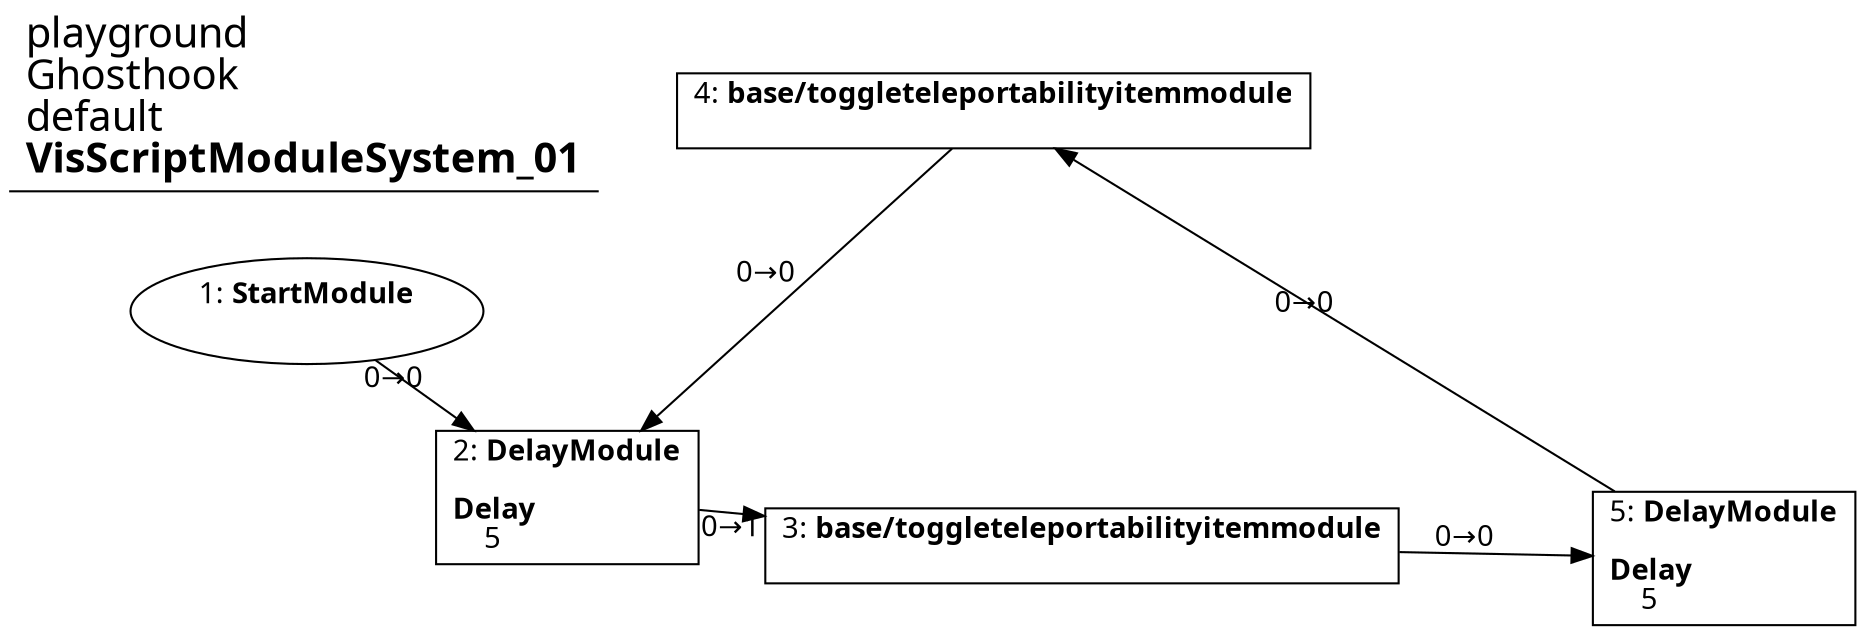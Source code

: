 digraph {
    layout = fdp;
    overlap = prism;
    sep = "+16";
    splines = spline;

    node [ shape = box ];

    graph [ fontname = "Segoe UI" ];
    node [ fontname = "Segoe UI" ];
    edge [ fontname = "Segoe UI" ];

    1 [ label = <1: <b>StartModule</b><br/><br/>> ];
    1 [ shape = oval ]
    1 [ pos = "0.25,-0.011000001!" ];
    1 -> 2 [ label = "0→0" ];

    2 [ label = <2: <b>DelayModule</b><br/><br/><b>Delay</b><br align="left"/>    5<br align="left"/>> ];
    2 [ pos = "0.356,-0.08800001!" ];
    2 -> 3 [ label = "0→1" ];

    3 [ label = <3: <b>base/toggleteleportabilityitemmodule</b><br/><br/>> ];
    3 [ pos = "0.59400004,-0.12100001!" ];
    3 -> 5 [ label = "0→0" ];

    4 [ label = <4: <b>base/toggleteleportabilityitemmodule</b><br/><br/>> ];
    4 [ pos = "0.551,0.059000004!" ];
    4 -> 2 [ label = "0→0" ];

    5 [ label = <5: <b>DelayModule</b><br/><br/><b>Delay</b><br align="left"/>    5<br align="left"/>> ];
    5 [ pos = "0.89800006,-0.133!" ];
    5 -> 4 [ label = "0→0" ];

    title [ pos = "0.24900001,0.060000002!" ];
    title [ shape = underline ];
    title [ label = <<font point-size="20">playground<br align="left"/>Ghosthook<br align="left"/>default<br align="left"/><b>VisScriptModuleSystem_01</b><br align="left"/></font>> ];
}
